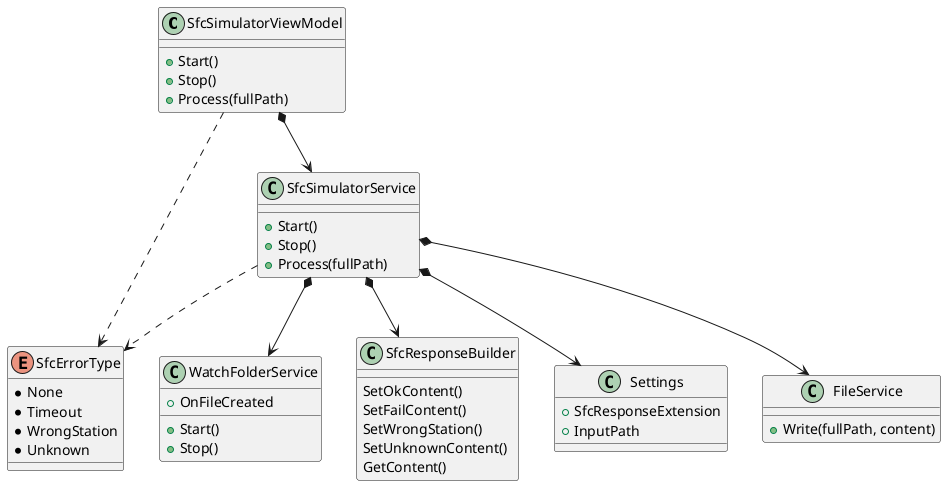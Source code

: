 @startuml

class SfcSimulatorViewModel {
    + Start()
    + Stop()
    + Process(fullPath)
}
SfcSimulatorViewModel *--> SfcSimulatorService
SfcSimulatorViewModel ..> SfcErrorType

class SfcSimulatorService {
    + Start()
    + Stop()
    + Process(fullPath)
}
SfcSimulatorService *--> WatchFolderService
SfcSimulatorService *--> SfcResponseBuilder
SfcSimulatorService ..> SfcErrorType
SfcSimulatorService *--> Settings
SfcSimulatorService *--> FileService

class WatchFolderService {
    + OnFileCreated
    + Start()
    + Stop()
}

class FileService {
    + Write(fullPath, content)
}

enum SfcErrorType{
    * None
    * Timeout
    * WrongStation
    * Unknown
}

class Settings{
    + SfcResponseExtension
    + InputPath
}

class SfcResponseBuilder {
    SetOkContent()
    SetFailContent()
    SetWrongStation()
    SetUnknownContent()
    GetContent()
}
@enduml